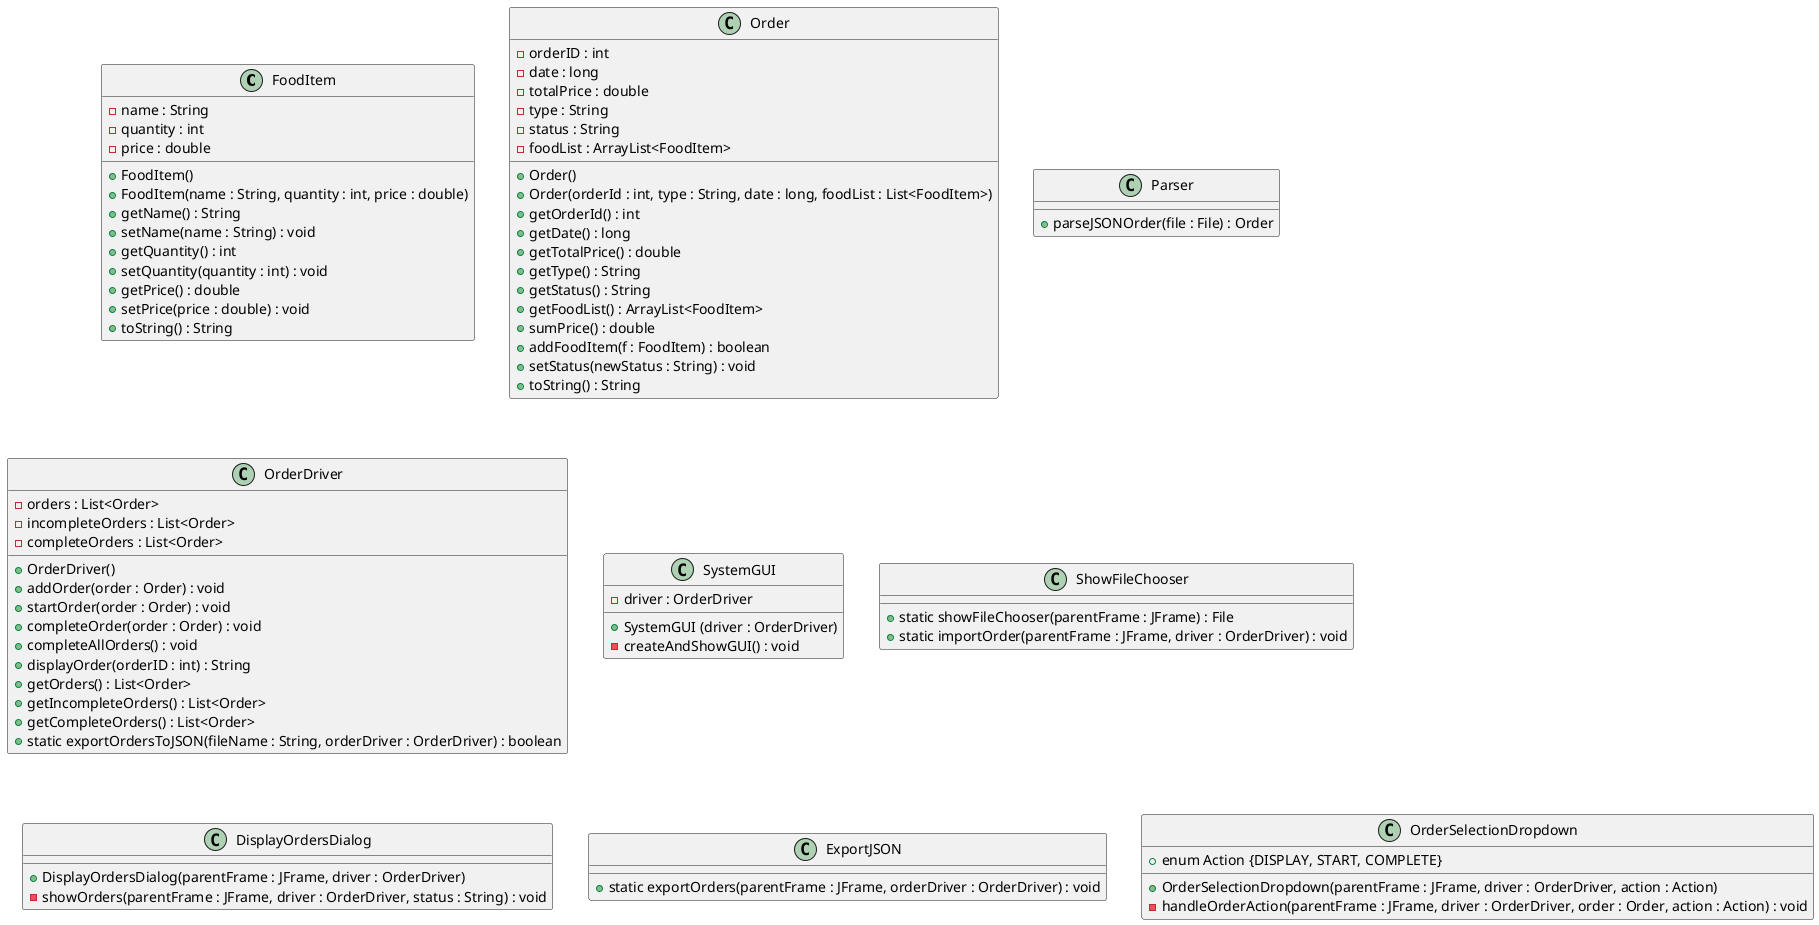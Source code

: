 @startuml
'https://plantuml.com/class-diagram

'class Parser
'class FoodItem
'class Order
'class OrderDriver
'
'class SystemGUI
'class ShowFileChooser
'class DisplayOrdersDialog
'class ExportJSON
'class OrderSelectionDropdown

'interface JSONsimple
'
'
'JSONsimple <|- Parser
'Order -- Parser
'FoodItem <- Order
'Parser -- OrderDriver
'
'OrderDriver <-- SystemGUI
'
'SystemGUI -- ShowFileChooser
'SystemGUI -- DisplayOrdersDialog
'SystemGUI -- ExportJSON
'SystemGUI -- OrderSelectionDropdown

class FoodItem {
- name : String
- quantity : int
- price : double

+ FoodItem()
+ FoodItem(name : String, quantity : int, price : double)
+ getName() : String
+ setName(name : String) : void
+ getQuantity() : int
+ setQuantity(quantity : int) : void
+ getPrice() : double
+ setPrice(price : double) : void
+ toString() : String
}

class Order {
- orderID : int
- date : long
- totalPrice : double
- type : String
- status : String
- foodList : ArrayList<FoodItem>

+ Order()
+ Order(orderId : int, type : String, date : long, foodList : List<FoodItem>)
+ getOrderId() : int
+ getDate() : long
+ getTotalPrice() : double
+ getType() : String
+ getStatus() : String
+ getFoodList() : ArrayList<FoodItem>
+ sumPrice() : double
+ addFoodItem(f : FoodItem) : boolean
+ setStatus(newStatus : String) : void
+ toString() : String
}

class Parser {
+ parseJSONOrder(file : File) : Order
}

class OrderDriver {
- orders : List<Order>
- incompleteOrders : List<Order>
- completeOrders : List<Order>

+ OrderDriver()
+ addOrder(order : Order) : void
+ startOrder(order : Order) : void
+ completeOrder(order : Order) : void
+ completeAllOrders() : void
+ displayOrder(orderID : int) : String
+ getOrders() : List<Order>
+ getIncompleteOrders() : List<Order>
+ getCompleteOrders() : List<Order>
+ static exportOrdersToJSON(fileName : String, orderDriver : OrderDriver) : boolean
}

class SystemGUI {
- driver : OrderDriver
+ SystemGUI (driver : OrderDriver)
- createAndShowGUI() : void
}

class ShowFileChooser {
+ static showFileChooser(parentFrame : JFrame) : File
+ static importOrder(parentFrame : JFrame, driver : OrderDriver) : void
}

class DisplayOrdersDialog{
+ DisplayOrdersDialog(parentFrame : JFrame, driver : OrderDriver)
- showOrders(parentFrame : JFrame, driver : OrderDriver, status : String) : void
}

class ExportJSON{
+ static exportOrders(parentFrame : JFrame, orderDriver : OrderDriver) : void
}

class OrderSelectionDropdown{
+ OrderSelectionDropdown(parentFrame : JFrame, driver : OrderDriver, action : Action)
- handleOrderAction(parentFrame : JFrame, driver : OrderDriver, order : Order, action : Action) : void
+ enum Action {DISPLAY, START, COMPLETE}
}

' Relationships
@enduml